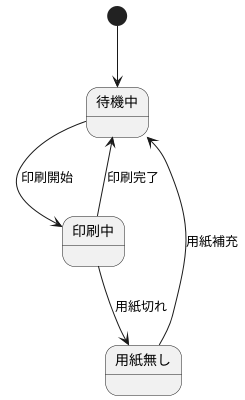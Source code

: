 @startuml 演習6-1

[*] --> 待機中

待機中 --> 印刷中 : 印刷開始
印刷中 --> 待機中 : 印刷完了
印刷中 --> 用紙無し : 用紙切れ
用紙無し --> 待機中 : 用紙補充

@enduml
